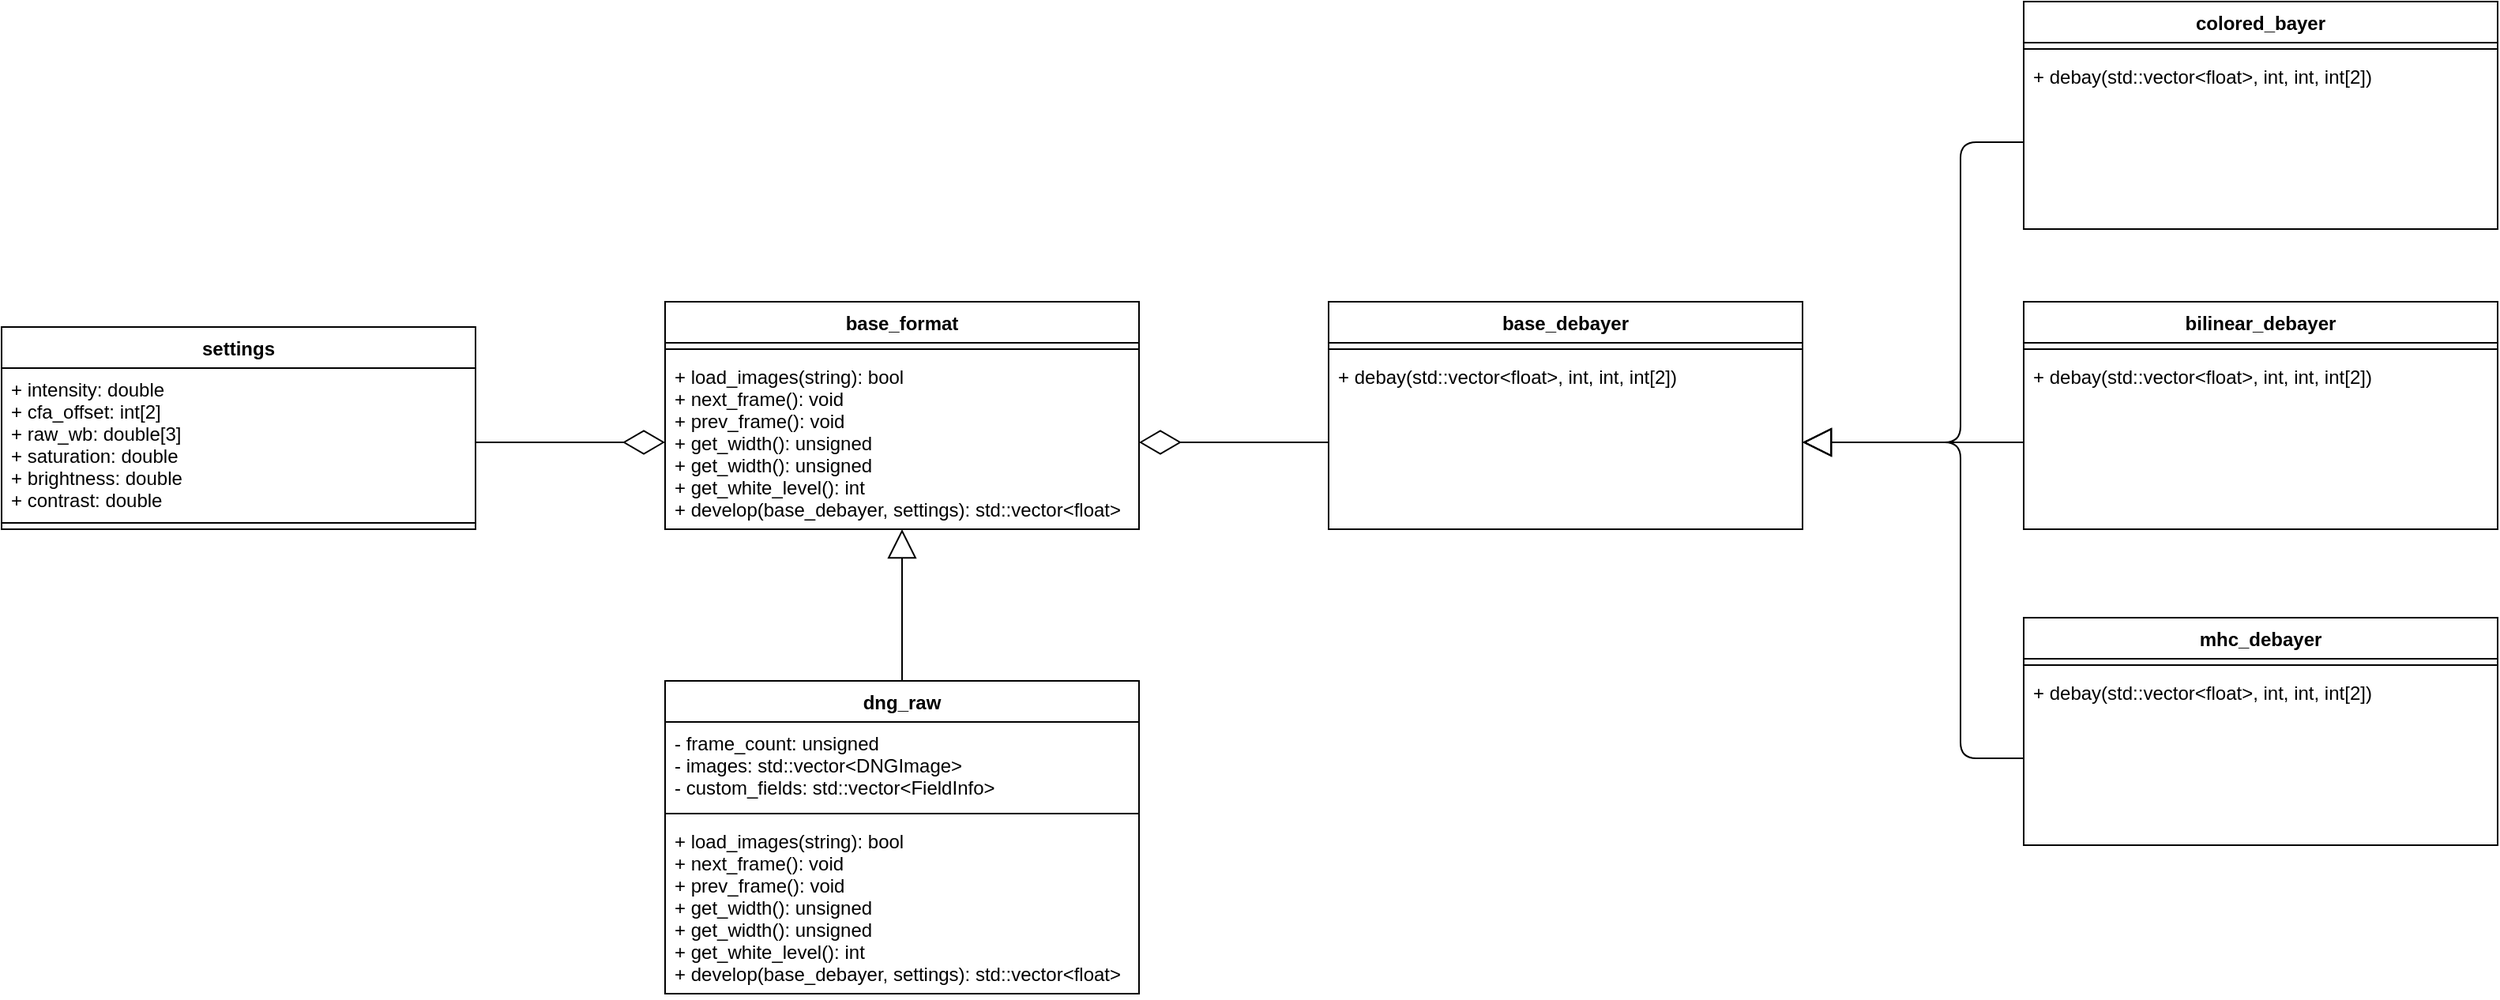<mxfile version="14.3.2" type="github"><diagram id="BGi7KF7WB8p2XfrL_VBf" name="Page-1"><mxGraphModel dx="2056" dy="1159" grid="1" gridSize="10" guides="1" tooltips="1" connect="1" arrows="1" fold="1" page="1" pageScale="1" pageWidth="850" pageHeight="1100" math="0" shadow="0"><root><mxCell id="0"/><mxCell id="1" parent="0"/><mxCell id="tgQ2DO6xhTlcZixNRNRG-1" value="base_format" style="swimlane;fontStyle=1;align=center;verticalAlign=top;childLayout=stackLayout;horizontal=1;startSize=26;horizontalStack=0;resizeParent=1;resizeParentMax=0;resizeLast=0;collapsible=1;marginBottom=0;" vertex="1" parent="1"><mxGeometry x="180" y="360" width="300" height="144" as="geometry"/></mxCell><mxCell id="tgQ2DO6xhTlcZixNRNRG-3" value="" style="line;strokeWidth=1;fillColor=none;align=left;verticalAlign=middle;spacingTop=-1;spacingLeft=3;spacingRight=3;rotatable=0;labelPosition=right;points=[];portConstraint=eastwest;" vertex="1" parent="tgQ2DO6xhTlcZixNRNRG-1"><mxGeometry y="26" width="300" height="8" as="geometry"/></mxCell><mxCell id="tgQ2DO6xhTlcZixNRNRG-4" value="+ load_images(string): bool&#xA;+ next_frame(): void&#xA;+ prev_frame(): void&#xA;+ get_width(): unsigned&#xA;+ get_width(): unsigned&#xA;+ get_white_level(): int&#xA;+ develop(base_debayer, settings): std::vector&lt;float&gt;&#xA;&#xA;" style="text;strokeColor=none;fillColor=none;align=left;verticalAlign=top;spacingLeft=4;spacingRight=4;overflow=hidden;rotatable=0;points=[[0,0.5],[1,0.5]];portConstraint=eastwest;" vertex="1" parent="tgQ2DO6xhTlcZixNRNRG-1"><mxGeometry y="34" width="300" height="110" as="geometry"/></mxCell><mxCell id="tgQ2DO6xhTlcZixNRNRG-5" value="dng_raw&#xA;" style="swimlane;fontStyle=1;align=center;verticalAlign=top;childLayout=stackLayout;horizontal=1;startSize=26;horizontalStack=0;resizeParent=1;resizeParentMax=0;resizeLast=0;collapsible=1;marginBottom=0;" vertex="1" parent="1"><mxGeometry x="180" y="600" width="300" height="198" as="geometry"/></mxCell><mxCell id="tgQ2DO6xhTlcZixNRNRG-6" value="- frame_count: unsigned&#xA;- images: std::vector&lt;DNGImage&gt;&#xA;- custom_fields: std::vector&lt;FieldInfo&gt;" style="text;strokeColor=none;fillColor=none;align=left;verticalAlign=top;spacingLeft=4;spacingRight=4;overflow=hidden;rotatable=0;points=[[0,0.5],[1,0.5]];portConstraint=eastwest;" vertex="1" parent="tgQ2DO6xhTlcZixNRNRG-5"><mxGeometry y="26" width="300" height="54" as="geometry"/></mxCell><mxCell id="tgQ2DO6xhTlcZixNRNRG-7" value="" style="line;strokeWidth=1;fillColor=none;align=left;verticalAlign=middle;spacingTop=-1;spacingLeft=3;spacingRight=3;rotatable=0;labelPosition=right;points=[];portConstraint=eastwest;" vertex="1" parent="tgQ2DO6xhTlcZixNRNRG-5"><mxGeometry y="80" width="300" height="8" as="geometry"/></mxCell><mxCell id="tgQ2DO6xhTlcZixNRNRG-8" value="+ load_images(string): bool&#xA;+ next_frame(): void&#xA;+ prev_frame(): void&#xA;+ get_width(): unsigned&#xA;+ get_width(): unsigned&#xA;+ get_white_level(): int&#xA;+ develop(base_debayer, settings): std::vector&lt;float&gt;&#xA;&#xA;" style="text;strokeColor=none;fillColor=none;align=left;verticalAlign=top;spacingLeft=4;spacingRight=4;overflow=hidden;rotatable=0;points=[[0,0.5],[1,0.5]];portConstraint=eastwest;" vertex="1" parent="tgQ2DO6xhTlcZixNRNRG-5"><mxGeometry y="88" width="300" height="110" as="geometry"/></mxCell><mxCell id="tgQ2DO6xhTlcZixNRNRG-9" value="" style="endArrow=block;endSize=16;endFill=0;html=1;entryX=0.5;entryY=1;entryDx=0;entryDy=0;exitX=0.5;exitY=0;exitDx=0;exitDy=0;" edge="1" parent="1" source="tgQ2DO6xhTlcZixNRNRG-5" target="tgQ2DO6xhTlcZixNRNRG-1"><mxGeometry width="160" relative="1" as="geometry"><mxPoint x="300" y="590" as="sourcePoint"/><mxPoint x="460" y="590" as="targetPoint"/></mxGeometry></mxCell><mxCell id="tgQ2DO6xhTlcZixNRNRG-14" value="base_debayer" style="swimlane;fontStyle=1;align=center;verticalAlign=top;childLayout=stackLayout;horizontal=1;startSize=26;horizontalStack=0;resizeParent=1;resizeParentMax=0;resizeLast=0;collapsible=1;marginBottom=0;" vertex="1" parent="1"><mxGeometry x="600" y="360" width="300" height="144" as="geometry"/></mxCell><mxCell id="tgQ2DO6xhTlcZixNRNRG-15" value="" style="line;strokeWidth=1;fillColor=none;align=left;verticalAlign=middle;spacingTop=-1;spacingLeft=3;spacingRight=3;rotatable=0;labelPosition=right;points=[];portConstraint=eastwest;" vertex="1" parent="tgQ2DO6xhTlcZixNRNRG-14"><mxGeometry y="26" width="300" height="8" as="geometry"/></mxCell><mxCell id="tgQ2DO6xhTlcZixNRNRG-16" value="+ debay(std::vector&lt;float&gt;, int, int, int[2])" style="text;strokeColor=none;fillColor=none;align=left;verticalAlign=top;spacingLeft=4;spacingRight=4;overflow=hidden;rotatable=0;points=[[0,0.5],[1,0.5]];portConstraint=eastwest;" vertex="1" parent="tgQ2DO6xhTlcZixNRNRG-14"><mxGeometry y="34" width="300" height="110" as="geometry"/></mxCell><mxCell id="tgQ2DO6xhTlcZixNRNRG-18" value="" style="endArrow=diamondThin;endFill=0;endSize=24;html=1;exitX=0;exitY=0.5;exitDx=0;exitDy=0;entryX=1;entryY=0.5;entryDx=0;entryDy=0;" edge="1" parent="1" source="tgQ2DO6xhTlcZixNRNRG-16" target="tgQ2DO6xhTlcZixNRNRG-4"><mxGeometry width="160" relative="1" as="geometry"><mxPoint x="540" y="490" as="sourcePoint"/><mxPoint x="700" y="490" as="targetPoint"/></mxGeometry></mxCell><mxCell id="tgQ2DO6xhTlcZixNRNRG-20" value="bilinear_debayer&#xA;" style="swimlane;fontStyle=1;align=center;verticalAlign=top;childLayout=stackLayout;horizontal=1;startSize=26;horizontalStack=0;resizeParent=1;resizeParentMax=0;resizeLast=0;collapsible=1;marginBottom=0;" vertex="1" parent="1"><mxGeometry x="1040" y="360" width="300" height="144" as="geometry"/></mxCell><mxCell id="tgQ2DO6xhTlcZixNRNRG-21" value="" style="line;strokeWidth=1;fillColor=none;align=left;verticalAlign=middle;spacingTop=-1;spacingLeft=3;spacingRight=3;rotatable=0;labelPosition=right;points=[];portConstraint=eastwest;" vertex="1" parent="tgQ2DO6xhTlcZixNRNRG-20"><mxGeometry y="26" width="300" height="8" as="geometry"/></mxCell><mxCell id="tgQ2DO6xhTlcZixNRNRG-22" value="+ debay(std::vector&lt;float&gt;, int, int, int[2])" style="text;strokeColor=none;fillColor=none;align=left;verticalAlign=top;spacingLeft=4;spacingRight=4;overflow=hidden;rotatable=0;points=[[0,0.5],[1,0.5]];portConstraint=eastwest;" vertex="1" parent="tgQ2DO6xhTlcZixNRNRG-20"><mxGeometry y="34" width="300" height="110" as="geometry"/></mxCell><mxCell id="tgQ2DO6xhTlcZixNRNRG-23" value="colored_bayer&#xA;" style="swimlane;fontStyle=1;align=center;verticalAlign=top;childLayout=stackLayout;horizontal=1;startSize=26;horizontalStack=0;resizeParent=1;resizeParentMax=0;resizeLast=0;collapsible=1;marginBottom=0;" vertex="1" parent="1"><mxGeometry x="1040" y="170" width="300" height="144" as="geometry"/></mxCell><mxCell id="tgQ2DO6xhTlcZixNRNRG-24" value="" style="line;strokeWidth=1;fillColor=none;align=left;verticalAlign=middle;spacingTop=-1;spacingLeft=3;spacingRight=3;rotatable=0;labelPosition=right;points=[];portConstraint=eastwest;" vertex="1" parent="tgQ2DO6xhTlcZixNRNRG-23"><mxGeometry y="26" width="300" height="8" as="geometry"/></mxCell><mxCell id="tgQ2DO6xhTlcZixNRNRG-25" value="+ debay(std::vector&lt;float&gt;, int, int, int[2])" style="text;strokeColor=none;fillColor=none;align=left;verticalAlign=top;spacingLeft=4;spacingRight=4;overflow=hidden;rotatable=0;points=[[0,0.5],[1,0.5]];portConstraint=eastwest;" vertex="1" parent="tgQ2DO6xhTlcZixNRNRG-23"><mxGeometry y="34" width="300" height="110" as="geometry"/></mxCell><mxCell id="tgQ2DO6xhTlcZixNRNRG-26" value="mhc_debayer" style="swimlane;fontStyle=1;align=center;verticalAlign=top;childLayout=stackLayout;horizontal=1;startSize=26;horizontalStack=0;resizeParent=1;resizeParentMax=0;resizeLast=0;collapsible=1;marginBottom=0;" vertex="1" parent="1"><mxGeometry x="1040" y="560" width="300" height="144" as="geometry"/></mxCell><mxCell id="tgQ2DO6xhTlcZixNRNRG-27" value="" style="line;strokeWidth=1;fillColor=none;align=left;verticalAlign=middle;spacingTop=-1;spacingLeft=3;spacingRight=3;rotatable=0;labelPosition=right;points=[];portConstraint=eastwest;" vertex="1" parent="tgQ2DO6xhTlcZixNRNRG-26"><mxGeometry y="26" width="300" height="8" as="geometry"/></mxCell><mxCell id="tgQ2DO6xhTlcZixNRNRG-28" value="+ debay(std::vector&lt;float&gt;, int, int, int[2])" style="text;strokeColor=none;fillColor=none;align=left;verticalAlign=top;spacingLeft=4;spacingRight=4;overflow=hidden;rotatable=0;points=[[0,0.5],[1,0.5]];portConstraint=eastwest;" vertex="1" parent="tgQ2DO6xhTlcZixNRNRG-26"><mxGeometry y="34" width="300" height="110" as="geometry"/></mxCell><mxCell id="tgQ2DO6xhTlcZixNRNRG-29" value="" style="endArrow=block;endSize=16;endFill=0;html=1;exitX=0;exitY=0.5;exitDx=0;exitDy=0;entryX=1;entryY=0.5;entryDx=0;entryDy=0;" edge="1" parent="1" source="tgQ2DO6xhTlcZixNRNRG-28" target="tgQ2DO6xhTlcZixNRNRG-16"><mxGeometry width="160" relative="1" as="geometry"><mxPoint x="860" y="670" as="sourcePoint"/><mxPoint x="1020" y="670" as="targetPoint"/><Array as="points"><mxPoint x="1000" y="649"/><mxPoint x="1000" y="449"/></Array></mxGeometry></mxCell><mxCell id="tgQ2DO6xhTlcZixNRNRG-30" value="" style="endArrow=block;endSize=16;endFill=0;html=1;exitX=0;exitY=0.5;exitDx=0;exitDy=0;entryX=1;entryY=0.5;entryDx=0;entryDy=0;" edge="1" parent="1" source="tgQ2DO6xhTlcZixNRNRG-22" target="tgQ2DO6xhTlcZixNRNRG-16"><mxGeometry width="160" relative="1" as="geometry"><mxPoint x="1050" y="659" as="sourcePoint"/><mxPoint x="930" y="459" as="targetPoint"/><Array as="points"><mxPoint x="990" y="449"/></Array></mxGeometry></mxCell><mxCell id="tgQ2DO6xhTlcZixNRNRG-31" value="" style="endArrow=block;endSize=16;endFill=0;html=1;exitX=0;exitY=0.5;exitDx=0;exitDy=0;entryX=1;entryY=0.5;entryDx=0;entryDy=0;" edge="1" parent="1" source="tgQ2DO6xhTlcZixNRNRG-25" target="tgQ2DO6xhTlcZixNRNRG-16"><mxGeometry width="160" relative="1" as="geometry"><mxPoint x="1060" y="669" as="sourcePoint"/><mxPoint x="940" y="469" as="targetPoint"/><Array as="points"><mxPoint x="1000" y="259"/><mxPoint x="1000" y="449"/></Array></mxGeometry></mxCell><mxCell id="tgQ2DO6xhTlcZixNRNRG-35" value="" style="endArrow=diamondThin;endFill=0;endSize=24;html=1;entryX=0;entryY=0.5;entryDx=0;entryDy=0;exitX=1;exitY=0.5;exitDx=0;exitDy=0;" edge="1" parent="1" source="tgQ2DO6xhTlcZixNRNRG-38" target="tgQ2DO6xhTlcZixNRNRG-4"><mxGeometry width="160" relative="1" as="geometry"><mxPoint x="120" y="380" as="sourcePoint"/><mxPoint x="480" y="459" as="targetPoint"/></mxGeometry></mxCell><mxCell id="tgQ2DO6xhTlcZixNRNRG-37" value="settings&#xA;" style="swimlane;fontStyle=1;align=center;verticalAlign=top;childLayout=stackLayout;horizontal=1;startSize=26;horizontalStack=0;resizeParent=1;resizeParentMax=0;resizeLast=0;collapsible=1;marginBottom=0;" vertex="1" parent="1"><mxGeometry x="-240" y="376" width="300" height="128" as="geometry"/></mxCell><mxCell id="tgQ2DO6xhTlcZixNRNRG-38" value="+ intensity: double&#xA;+ cfa_offset: int[2]&#xA;+ raw_wb: double[3]&#xA;+ saturation: double&#xA;+ brightness: double&#xA;+ contrast: double&#xA;&#xA;&#xA;&#xA;" style="text;strokeColor=none;fillColor=none;align=left;verticalAlign=top;spacingLeft=4;spacingRight=4;overflow=hidden;rotatable=0;points=[[0,0.5],[1,0.5]];portConstraint=eastwest;" vertex="1" parent="tgQ2DO6xhTlcZixNRNRG-37"><mxGeometry y="26" width="300" height="94" as="geometry"/></mxCell><mxCell id="tgQ2DO6xhTlcZixNRNRG-39" value="" style="line;strokeWidth=1;fillColor=none;align=left;verticalAlign=middle;spacingTop=-1;spacingLeft=3;spacingRight=3;rotatable=0;labelPosition=right;points=[];portConstraint=eastwest;" vertex="1" parent="tgQ2DO6xhTlcZixNRNRG-37"><mxGeometry y="120" width="300" height="8" as="geometry"/></mxCell></root></mxGraphModel></diagram></mxfile>